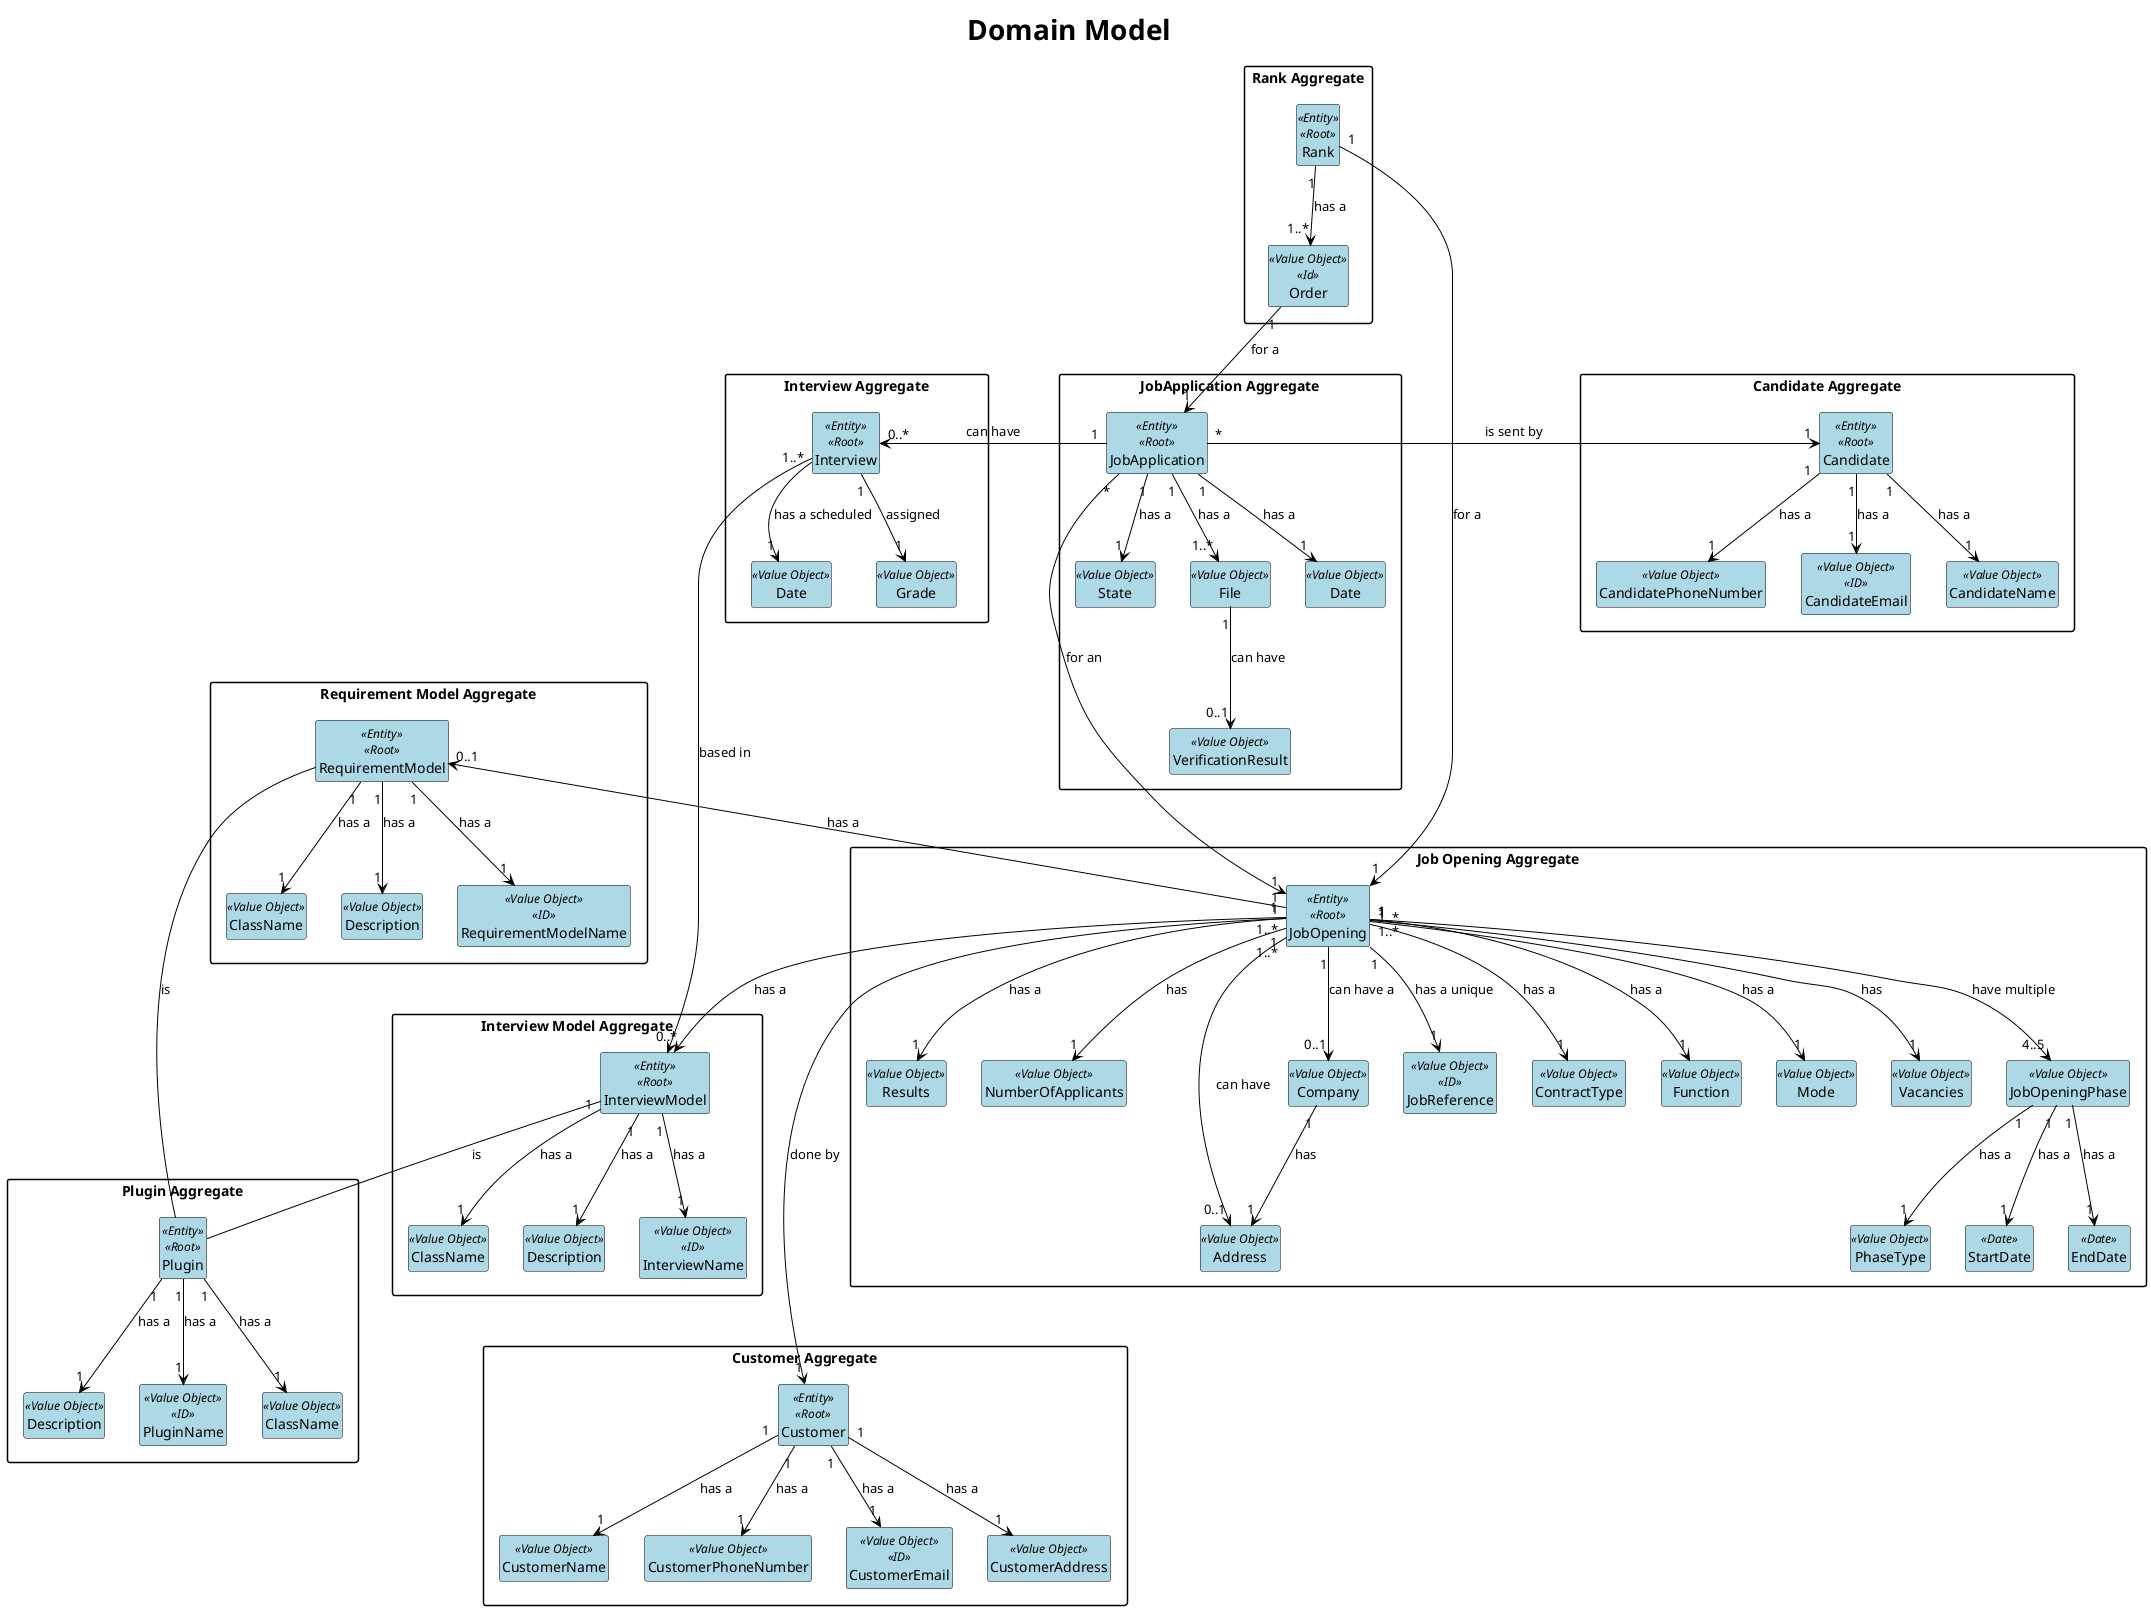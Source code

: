 @startuml

title <size:28>Domain Model</size>

hide methods
hide circle
hide attributes

'skinparam linetype ortho
'skinparam linetype polyline
skinparam packageStyle rect

skinparam class {
    BackgroundColor LightBlue
    ArrowColor Black
    BorderColor Black
    FontColor Black
    FontSize 14
}

skinparam relationship {
    ArrowColor Black
    ArrowFontColor Black
    ArrowFontSize 14
}

package "Candidate Aggregate" {
class Candidate <<Entity>> <<Root>>

class CandidateName <<Value Object>>
class CandidatePhoneNumber <<Value Object>>
class CandidateEmail <<Value Object>> <<ID>>

Candidate "1"--> "1" CandidateName : has a
Candidate "1" --> "1" CandidatePhoneNumber : has a
Candidate "1" --> "1" CandidateEmail : has a
}

package "Customer Aggregate" {
class Customer <<Entity>> <<Root>>

class CustomerName <<Value Object>>
class CustomerPhoneNumber <<Value Object>>
class CustomerEmail <<Value Object>><<ID>>
class CustomerAddress <<Value Object>>

Customer "1"--> "1" CustomerName : has a
Customer "1" --> "1" CustomerPhoneNumber : has a
Customer "1" --> "1" CustomerEmail : has a
Customer "1" --> "1" CustomerAddress : has a

}

package "JobApplication Aggregate" {
class JobApplication <<Entity>> <<Root>>

class Date <<Value Object>>
class State <<Value Object>>
class File <<Value Object>>
class VerificationResult <<Value Object>>

JobApplication "1" --> "1" Date : has a
JobApplication "1" -->"1" State : has a
JobApplication "1" --> "1..*" File : has a
File "1" --> "0..1"VerificationResult : can have

}

package "Rank Aggregate" {
class Rank <<Entity>> <<Root>>
class Order <<Value Object>> <<Id>>
Rank "1" --> "1..*" Order: has a
}


package "Job Opening Aggregate" {
class JobOpening <<Entity>> <<Root>>

class Company <<Value Object>>
class Address <<Value Object>>
class JobReference <<Value Object>> <<ID>>
class ContractType <<Value Object>>
class Function <<Value Object>>
class Mode <<Value Object>>
class Vacancies <<Value Object>>
class JobOpeningPhase <<Value Object>>
class PhaseType <<Value Object>>
class Results <<Value Object>>
class StartDate <<Date>>
class EndDate <<Date>>

class NumberOfApplicants <<Value Object>>
class Address <<Value Object>>

JobOpening "1" --> "0..1" Company : can have a
Company "1" --> "1" Address : has
JobOpening "1" --> "1" JobReference : has a unique
JobOpening "1..*" --> "1" ContractType : has a
JobOpening "1..*" --> "1" Function : has a
JobOpening "1" --> "1" Mode : has a
JobOpening "1" --> "1" Vacancies : has
JobOpening "1" --> "4..5" JobOpeningPhase : have multiple
JobOpeningPhase "1" --> "1" StartDate : has a
JobOpeningPhase "1" --> "1" EndDate : has a
JobOpeningPhase "1" --> "1" PhaseType : has a
JobOpening "1" --> "1" Results : has a
JobOpening "1" --> "1" NumberOfApplicants : has
JobOpening "1..*" --> "0..1" Address : can have

}

package "Interview Aggregate" {
class Interview <<Entity>> <<Root>>


class Date <<Value Object>>
'class Hour <<Value Object>>
class Grade <<Value Object>>

Interview "1..*" --> "1" Date : has a scheduled
'Interview "1..*" --> "1" Hour : has a scheduled
Interview "1" --> "1" Grade : assigned

}

JobOpening "1..*" ---down-> "1" Customer : done by
'Candidate "1" ---down-> "0..*" Interview : has
Interview "0..*" <--right-- "1" JobApplication : can have
JobApplication "*" ---down-> "1" JobOpening : for an
Candidate "1" <-right "*" JobApplication : is sent by

package "Interview Model Aggregate"{
class InterviewModel <<Entity>> <<Root>>

class InterviewName <<Value Object>> <<ID>>
class ClassName <<Value Object>>
class Description <<Value Object>>

InterviewModel "1" -->"1" InterviewName : has a
InterviewModel "1" --> "1" ClassName : has a
InterviewModel "1" --> "1" Description : has a
}
InterviewModel "0..*" <-up- "1" JobOpening : has a

package "Requirement Model Aggregate"{
class RequirementModel <<Entity>> <<Root>>

class RequirementModelName <<Value Object>> <<ID>>
class ClassName <<Value Object>>
class Description <<Value Object>>

RequirementModel "1" -->"1" RequirementModelName : has a
RequirementModel "1" --> "1" ClassName : has a
RequirementModel "1" --> "1" Description : has a
}
RequirementModel "0..1" <-down- "1" JobOpening : has a

package "Plugin Aggregate"{
class Plugin <<Entity>> <<Root>>
class PluginName <<Value Object>> <<ID>>
class ClassName <<Value Object>>
class Description <<Value Object>>

Plugin "1" -->"1" PluginName : has a
Plugin "1" --> "1" ClassName : has a
Plugin "1" --> "1" Description : has a
}



RequirementModel -- Plugin : is
InterviewModel -- Plugin : is

Rank "1" --> "1" JobOpening : for a
Order "1" --> "1" JobApplication : for a
Interview ---> InterviewModel : based in
@enduml